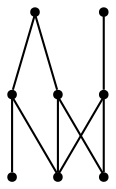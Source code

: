 graph {
  node [shape=point,comment="{\"directed\":false,\"doi\":\"10.1007/978-3-642-11805-0_9\",\"figure\":\"1 (2)\"}"]

  v0 [pos="1681.0281982954157,637.6797445297243"]
  v1 [pos="1683.636402591439,972.85152797699"]
  v2 [pos="1534.8716014241063,637.6797445297243"]
  v3 [pos="1524.4596534374145,974.1165599649605"]
  v4 [pos="1530.9332402961197,756.383248363842"]
  v5 [pos="1453.5444664001463,891.5553825551816"]
  v6 [pos="1389.259162512491,637.6797445297244"]
  v7 [pos="1385.2551079506097,974.097861151262"]

  v7 -- v3 [id="-2",pos="1385.2551079506097,974.097861151262 1524.4596534374145,974.1165599649605 1524.4596534374145,974.1165599649605 1524.4596534374145,974.1165599649605"]
  v3 -- v1 [id="-3",pos="1524.4596534374145,974.1165599649605 1683.636402591439,972.85152797699 1683.636402591439,972.85152797699 1683.636402591439,972.85152797699"]
  v6 -- v2 [id="-6",pos="1389.259162512491,637.6797445297244 1534.8716014241063,637.6797445297243 1534.8716014241063,637.6797445297243 1534.8716014241063,637.6797445297243"]
  v2 -- v0 [id="-7",pos="1534.8716014241063,637.6797445297243 1681.0281982954157,637.6797445297243 1681.0281982954157,637.6797445297243 1681.0281982954157,637.6797445297243"]
  v6 -- v5 [id="-13",pos="1389.259162512491,637.6797445297244 1404.3609536104423,643.4641017046845 1415.4567495656568,660.2785329125147 1421.9365081077397,681.5236925471916 1424.4008549180141,689.6018344705758 1425.5643126731695,698.425893696872 1426.8151920052462,706.6330192739316 1429.050232146507,721.3300324353307 1426.2439613519712,737.0899523128165 1424.6760992715524,751.7826405785304 1421.4654241517533,781.9727021130651 1424.997154058412,810.7958422053947 1434.7294533663016,840.1646823709664 1440.446213691179,857.4001548940488 1443.5400722060092,875.4693146618932 1453.5444664001463,891.5553825551816"]
  v5 -- v1 [id="-14",pos="1453.5444664001463,891.5553825551816 1463.008742860306,892.0295946468009 1469.6970661252044,895.0554951927882 1474.050329802757,900.5241985841234 1478.6204295313635,906.2679144599224 1484.6249048277389,912.5285825729374 1492.7767441860465,917.6179671721028 1526.4267979821493,938.621441459656 1557.5916357705757,935.1533839312469 1590.8913670029751,942.143432981318 1616.5229407022164,947.5246208364316 1634.4862296170966,952.0680509567263 1683.636402591439,972.85152797699"]
  v5 -- v4 [id="-15",pos="1453.5444664001463,891.5553825551816 1458.6638777621956,887.3276698199188 1456.2912790697674,878.4412812146277 1455.866005547102,873.5979068582711 1455.3656538142714,867.9040544856681 1454.519178807458,862.1644090999259 1454.2648036513217,856.4580908515239 1453.539217287995,840.0939576062292 1456.5789940412653,824.834199194475 1462.3957738122274,808.6992854205048 1465.6232460909112,799.7416632392193 1471.635992715525,789.3837924783883 1480.6593755677688,781.2850436990914 1486.4428155233693,776.0956776879053 1492.4223495838253,771.9274958697235 1501.991894602221,767.0881920034238 1509.5308921636536,763.2660018400716 1517.1032295404477,760.3690849477598 1530.9332402961197,756.383248363842"]
  v3 -- v4 [id="-16",pos="1524.4596534374145,974.1165599649605 1525.5010454754497,970.5122046210552 1526.6645032306049,966.7525982423265 1527.944523088322,962.8136358954692 1539.0319204640941,928.663750752536 1523.4870406749635,886.2606926137754 1525.8929791827534,892.3961931575432 1515.885562772529,866.8660795211795 1518.1372728214706,846.1587333852598 1529.474846063658,811.2334198865026 1535.6424778330802,792.2389882711925 1533.5702945099329,770.6895069237316 1530.9332402961197,756.383248363842"]
  v2 -- v4 [id="-17",pos="1534.8716014241063,637.6797445297243 1534.4828171840934,645.0187745007605 1533.3235587186591,652.5173804023052 1531.0093683287155,659.6575287732214 1519.671795086528,694.58258786635 1517.4200850375862,715.2901884078982 1530.9332402961197,756.383248363842"]
}